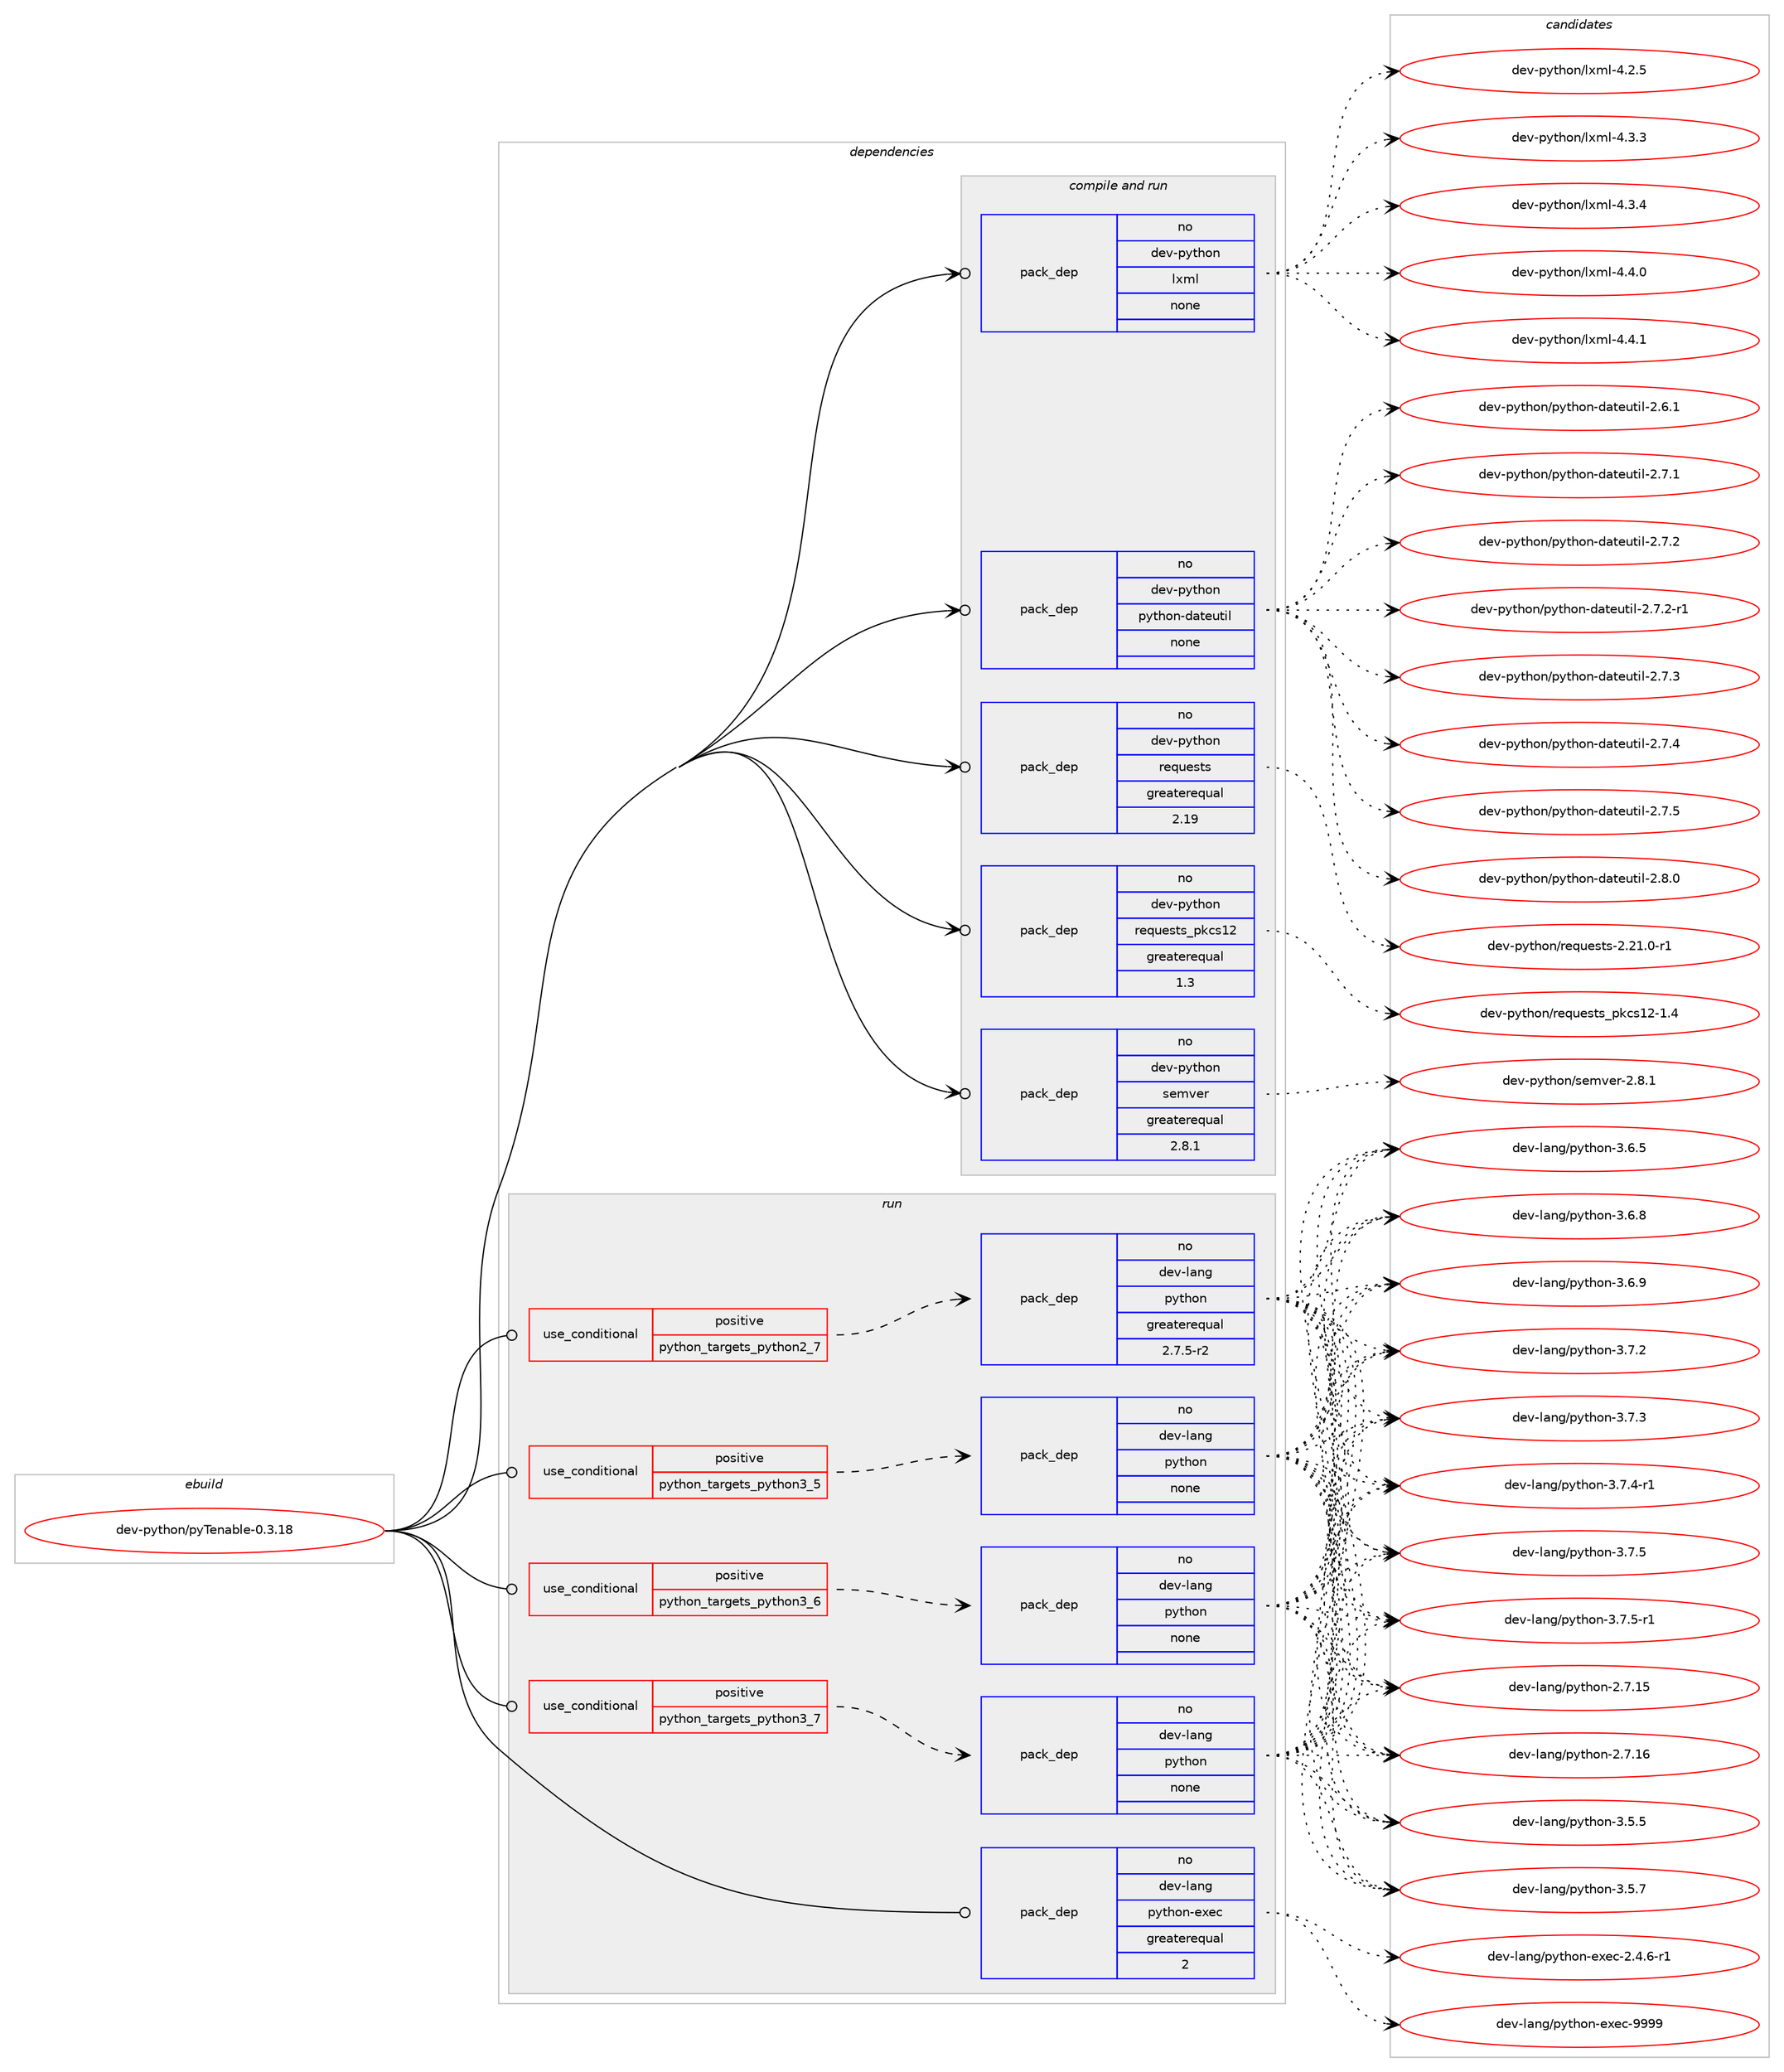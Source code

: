 digraph prolog {

# *************
# Graph options
# *************

newrank=true;
concentrate=true;
compound=true;
graph [rankdir=LR,fontname=Helvetica,fontsize=10,ranksep=1.5];#, ranksep=2.5, nodesep=0.2];
edge  [arrowhead=vee];
node  [fontname=Helvetica,fontsize=10];

# **********
# The ebuild
# **********

subgraph cluster_leftcol {
color=gray;
rank=same;
label=<<i>ebuild</i>>;
id [label="dev-python/pyTenable-0.3.18", color=red, width=4, href="../dev-python/pyTenable-0.3.18.svg"];
}

# ****************
# The dependencies
# ****************

subgraph cluster_midcol {
color=gray;
label=<<i>dependencies</i>>;
subgraph cluster_compile {
fillcolor="#eeeeee";
style=filled;
label=<<i>compile</i>>;
}
subgraph cluster_compileandrun {
fillcolor="#eeeeee";
style=filled;
label=<<i>compile and run</i>>;
subgraph pack466881 {
dependency623953 [label=<<TABLE BORDER="0" CELLBORDER="1" CELLSPACING="0" CELLPADDING="4" WIDTH="220"><TR><TD ROWSPAN="6" CELLPADDING="30">pack_dep</TD></TR><TR><TD WIDTH="110">no</TD></TR><TR><TD>dev-python</TD></TR><TR><TD>lxml</TD></TR><TR><TD>none</TD></TR><TR><TD></TD></TR></TABLE>>, shape=none, color=blue];
}
id:e -> dependency623953:w [weight=20,style="solid",arrowhead="odotvee"];
subgraph pack466882 {
dependency623954 [label=<<TABLE BORDER="0" CELLBORDER="1" CELLSPACING="0" CELLPADDING="4" WIDTH="220"><TR><TD ROWSPAN="6" CELLPADDING="30">pack_dep</TD></TR><TR><TD WIDTH="110">no</TD></TR><TR><TD>dev-python</TD></TR><TR><TD>python-dateutil</TD></TR><TR><TD>none</TD></TR><TR><TD></TD></TR></TABLE>>, shape=none, color=blue];
}
id:e -> dependency623954:w [weight=20,style="solid",arrowhead="odotvee"];
subgraph pack466883 {
dependency623955 [label=<<TABLE BORDER="0" CELLBORDER="1" CELLSPACING="0" CELLPADDING="4" WIDTH="220"><TR><TD ROWSPAN="6" CELLPADDING="30">pack_dep</TD></TR><TR><TD WIDTH="110">no</TD></TR><TR><TD>dev-python</TD></TR><TR><TD>requests</TD></TR><TR><TD>greaterequal</TD></TR><TR><TD>2.19</TD></TR></TABLE>>, shape=none, color=blue];
}
id:e -> dependency623955:w [weight=20,style="solid",arrowhead="odotvee"];
subgraph pack466884 {
dependency623956 [label=<<TABLE BORDER="0" CELLBORDER="1" CELLSPACING="0" CELLPADDING="4" WIDTH="220"><TR><TD ROWSPAN="6" CELLPADDING="30">pack_dep</TD></TR><TR><TD WIDTH="110">no</TD></TR><TR><TD>dev-python</TD></TR><TR><TD>requests_pkcs12</TD></TR><TR><TD>greaterequal</TD></TR><TR><TD>1.3</TD></TR></TABLE>>, shape=none, color=blue];
}
id:e -> dependency623956:w [weight=20,style="solid",arrowhead="odotvee"];
subgraph pack466885 {
dependency623957 [label=<<TABLE BORDER="0" CELLBORDER="1" CELLSPACING="0" CELLPADDING="4" WIDTH="220"><TR><TD ROWSPAN="6" CELLPADDING="30">pack_dep</TD></TR><TR><TD WIDTH="110">no</TD></TR><TR><TD>dev-python</TD></TR><TR><TD>semver</TD></TR><TR><TD>greaterequal</TD></TR><TR><TD>2.8.1</TD></TR></TABLE>>, shape=none, color=blue];
}
id:e -> dependency623957:w [weight=20,style="solid",arrowhead="odotvee"];
}
subgraph cluster_run {
fillcolor="#eeeeee";
style=filled;
label=<<i>run</i>>;
subgraph cond145228 {
dependency623958 [label=<<TABLE BORDER="0" CELLBORDER="1" CELLSPACING="0" CELLPADDING="4"><TR><TD ROWSPAN="3" CELLPADDING="10">use_conditional</TD></TR><TR><TD>positive</TD></TR><TR><TD>python_targets_python2_7</TD></TR></TABLE>>, shape=none, color=red];
subgraph pack466886 {
dependency623959 [label=<<TABLE BORDER="0" CELLBORDER="1" CELLSPACING="0" CELLPADDING="4" WIDTH="220"><TR><TD ROWSPAN="6" CELLPADDING="30">pack_dep</TD></TR><TR><TD WIDTH="110">no</TD></TR><TR><TD>dev-lang</TD></TR><TR><TD>python</TD></TR><TR><TD>greaterequal</TD></TR><TR><TD>2.7.5-r2</TD></TR></TABLE>>, shape=none, color=blue];
}
dependency623958:e -> dependency623959:w [weight=20,style="dashed",arrowhead="vee"];
}
id:e -> dependency623958:w [weight=20,style="solid",arrowhead="odot"];
subgraph cond145229 {
dependency623960 [label=<<TABLE BORDER="0" CELLBORDER="1" CELLSPACING="0" CELLPADDING="4"><TR><TD ROWSPAN="3" CELLPADDING="10">use_conditional</TD></TR><TR><TD>positive</TD></TR><TR><TD>python_targets_python3_5</TD></TR></TABLE>>, shape=none, color=red];
subgraph pack466887 {
dependency623961 [label=<<TABLE BORDER="0" CELLBORDER="1" CELLSPACING="0" CELLPADDING="4" WIDTH="220"><TR><TD ROWSPAN="6" CELLPADDING="30">pack_dep</TD></TR><TR><TD WIDTH="110">no</TD></TR><TR><TD>dev-lang</TD></TR><TR><TD>python</TD></TR><TR><TD>none</TD></TR><TR><TD></TD></TR></TABLE>>, shape=none, color=blue];
}
dependency623960:e -> dependency623961:w [weight=20,style="dashed",arrowhead="vee"];
}
id:e -> dependency623960:w [weight=20,style="solid",arrowhead="odot"];
subgraph cond145230 {
dependency623962 [label=<<TABLE BORDER="0" CELLBORDER="1" CELLSPACING="0" CELLPADDING="4"><TR><TD ROWSPAN="3" CELLPADDING="10">use_conditional</TD></TR><TR><TD>positive</TD></TR><TR><TD>python_targets_python3_6</TD></TR></TABLE>>, shape=none, color=red];
subgraph pack466888 {
dependency623963 [label=<<TABLE BORDER="0" CELLBORDER="1" CELLSPACING="0" CELLPADDING="4" WIDTH="220"><TR><TD ROWSPAN="6" CELLPADDING="30">pack_dep</TD></TR><TR><TD WIDTH="110">no</TD></TR><TR><TD>dev-lang</TD></TR><TR><TD>python</TD></TR><TR><TD>none</TD></TR><TR><TD></TD></TR></TABLE>>, shape=none, color=blue];
}
dependency623962:e -> dependency623963:w [weight=20,style="dashed",arrowhead="vee"];
}
id:e -> dependency623962:w [weight=20,style="solid",arrowhead="odot"];
subgraph cond145231 {
dependency623964 [label=<<TABLE BORDER="0" CELLBORDER="1" CELLSPACING="0" CELLPADDING="4"><TR><TD ROWSPAN="3" CELLPADDING="10">use_conditional</TD></TR><TR><TD>positive</TD></TR><TR><TD>python_targets_python3_7</TD></TR></TABLE>>, shape=none, color=red];
subgraph pack466889 {
dependency623965 [label=<<TABLE BORDER="0" CELLBORDER="1" CELLSPACING="0" CELLPADDING="4" WIDTH="220"><TR><TD ROWSPAN="6" CELLPADDING="30">pack_dep</TD></TR><TR><TD WIDTH="110">no</TD></TR><TR><TD>dev-lang</TD></TR><TR><TD>python</TD></TR><TR><TD>none</TD></TR><TR><TD></TD></TR></TABLE>>, shape=none, color=blue];
}
dependency623964:e -> dependency623965:w [weight=20,style="dashed",arrowhead="vee"];
}
id:e -> dependency623964:w [weight=20,style="solid",arrowhead="odot"];
subgraph pack466890 {
dependency623966 [label=<<TABLE BORDER="0" CELLBORDER="1" CELLSPACING="0" CELLPADDING="4" WIDTH="220"><TR><TD ROWSPAN="6" CELLPADDING="30">pack_dep</TD></TR><TR><TD WIDTH="110">no</TD></TR><TR><TD>dev-lang</TD></TR><TR><TD>python-exec</TD></TR><TR><TD>greaterequal</TD></TR><TR><TD>2</TD></TR></TABLE>>, shape=none, color=blue];
}
id:e -> dependency623966:w [weight=20,style="solid",arrowhead="odot"];
}
}

# **************
# The candidates
# **************

subgraph cluster_choices {
rank=same;
color=gray;
label=<<i>candidates</i>>;

subgraph choice466881 {
color=black;
nodesep=1;
choice1001011184511212111610411111047108120109108455246504653 [label="dev-python/lxml-4.2.5", color=red, width=4,href="../dev-python/lxml-4.2.5.svg"];
choice1001011184511212111610411111047108120109108455246514651 [label="dev-python/lxml-4.3.3", color=red, width=4,href="../dev-python/lxml-4.3.3.svg"];
choice1001011184511212111610411111047108120109108455246514652 [label="dev-python/lxml-4.3.4", color=red, width=4,href="../dev-python/lxml-4.3.4.svg"];
choice1001011184511212111610411111047108120109108455246524648 [label="dev-python/lxml-4.4.0", color=red, width=4,href="../dev-python/lxml-4.4.0.svg"];
choice1001011184511212111610411111047108120109108455246524649 [label="dev-python/lxml-4.4.1", color=red, width=4,href="../dev-python/lxml-4.4.1.svg"];
dependency623953:e -> choice1001011184511212111610411111047108120109108455246504653:w [style=dotted,weight="100"];
dependency623953:e -> choice1001011184511212111610411111047108120109108455246514651:w [style=dotted,weight="100"];
dependency623953:e -> choice1001011184511212111610411111047108120109108455246514652:w [style=dotted,weight="100"];
dependency623953:e -> choice1001011184511212111610411111047108120109108455246524648:w [style=dotted,weight="100"];
dependency623953:e -> choice1001011184511212111610411111047108120109108455246524649:w [style=dotted,weight="100"];
}
subgraph choice466882 {
color=black;
nodesep=1;
choice10010111845112121116104111110471121211161041111104510097116101117116105108455046544649 [label="dev-python/python-dateutil-2.6.1", color=red, width=4,href="../dev-python/python-dateutil-2.6.1.svg"];
choice10010111845112121116104111110471121211161041111104510097116101117116105108455046554649 [label="dev-python/python-dateutil-2.7.1", color=red, width=4,href="../dev-python/python-dateutil-2.7.1.svg"];
choice10010111845112121116104111110471121211161041111104510097116101117116105108455046554650 [label="dev-python/python-dateutil-2.7.2", color=red, width=4,href="../dev-python/python-dateutil-2.7.2.svg"];
choice100101118451121211161041111104711212111610411111045100971161011171161051084550465546504511449 [label="dev-python/python-dateutil-2.7.2-r1", color=red, width=4,href="../dev-python/python-dateutil-2.7.2-r1.svg"];
choice10010111845112121116104111110471121211161041111104510097116101117116105108455046554651 [label="dev-python/python-dateutil-2.7.3", color=red, width=4,href="../dev-python/python-dateutil-2.7.3.svg"];
choice10010111845112121116104111110471121211161041111104510097116101117116105108455046554652 [label="dev-python/python-dateutil-2.7.4", color=red, width=4,href="../dev-python/python-dateutil-2.7.4.svg"];
choice10010111845112121116104111110471121211161041111104510097116101117116105108455046554653 [label="dev-python/python-dateutil-2.7.5", color=red, width=4,href="../dev-python/python-dateutil-2.7.5.svg"];
choice10010111845112121116104111110471121211161041111104510097116101117116105108455046564648 [label="dev-python/python-dateutil-2.8.0", color=red, width=4,href="../dev-python/python-dateutil-2.8.0.svg"];
dependency623954:e -> choice10010111845112121116104111110471121211161041111104510097116101117116105108455046544649:w [style=dotted,weight="100"];
dependency623954:e -> choice10010111845112121116104111110471121211161041111104510097116101117116105108455046554649:w [style=dotted,weight="100"];
dependency623954:e -> choice10010111845112121116104111110471121211161041111104510097116101117116105108455046554650:w [style=dotted,weight="100"];
dependency623954:e -> choice100101118451121211161041111104711212111610411111045100971161011171161051084550465546504511449:w [style=dotted,weight="100"];
dependency623954:e -> choice10010111845112121116104111110471121211161041111104510097116101117116105108455046554651:w [style=dotted,weight="100"];
dependency623954:e -> choice10010111845112121116104111110471121211161041111104510097116101117116105108455046554652:w [style=dotted,weight="100"];
dependency623954:e -> choice10010111845112121116104111110471121211161041111104510097116101117116105108455046554653:w [style=dotted,weight="100"];
dependency623954:e -> choice10010111845112121116104111110471121211161041111104510097116101117116105108455046564648:w [style=dotted,weight="100"];
}
subgraph choice466883 {
color=black;
nodesep=1;
choice1001011184511212111610411111047114101113117101115116115455046504946484511449 [label="dev-python/requests-2.21.0-r1", color=red, width=4,href="../dev-python/requests-2.21.0-r1.svg"];
dependency623955:e -> choice1001011184511212111610411111047114101113117101115116115455046504946484511449:w [style=dotted,weight="100"];
}
subgraph choice466884 {
color=black;
nodesep=1;
choice10010111845112121116104111110471141011131171011151161159511210799115495045494652 [label="dev-python/requests_pkcs12-1.4", color=red, width=4,href="../dev-python/requests_pkcs12-1.4.svg"];
dependency623956:e -> choice10010111845112121116104111110471141011131171011151161159511210799115495045494652:w [style=dotted,weight="100"];
}
subgraph choice466885 {
color=black;
nodesep=1;
choice1001011184511212111610411111047115101109118101114455046564649 [label="dev-python/semver-2.8.1", color=red, width=4,href="../dev-python/semver-2.8.1.svg"];
dependency623957:e -> choice1001011184511212111610411111047115101109118101114455046564649:w [style=dotted,weight="100"];
}
subgraph choice466886 {
color=black;
nodesep=1;
choice10010111845108971101034711212111610411111045504655464953 [label="dev-lang/python-2.7.15", color=red, width=4,href="../dev-lang/python-2.7.15.svg"];
choice10010111845108971101034711212111610411111045504655464954 [label="dev-lang/python-2.7.16", color=red, width=4,href="../dev-lang/python-2.7.16.svg"];
choice100101118451089711010347112121116104111110455146534653 [label="dev-lang/python-3.5.5", color=red, width=4,href="../dev-lang/python-3.5.5.svg"];
choice100101118451089711010347112121116104111110455146534655 [label="dev-lang/python-3.5.7", color=red, width=4,href="../dev-lang/python-3.5.7.svg"];
choice100101118451089711010347112121116104111110455146544653 [label="dev-lang/python-3.6.5", color=red, width=4,href="../dev-lang/python-3.6.5.svg"];
choice100101118451089711010347112121116104111110455146544656 [label="dev-lang/python-3.6.8", color=red, width=4,href="../dev-lang/python-3.6.8.svg"];
choice100101118451089711010347112121116104111110455146544657 [label="dev-lang/python-3.6.9", color=red, width=4,href="../dev-lang/python-3.6.9.svg"];
choice100101118451089711010347112121116104111110455146554650 [label="dev-lang/python-3.7.2", color=red, width=4,href="../dev-lang/python-3.7.2.svg"];
choice100101118451089711010347112121116104111110455146554651 [label="dev-lang/python-3.7.3", color=red, width=4,href="../dev-lang/python-3.7.3.svg"];
choice1001011184510897110103471121211161041111104551465546524511449 [label="dev-lang/python-3.7.4-r1", color=red, width=4,href="../dev-lang/python-3.7.4-r1.svg"];
choice100101118451089711010347112121116104111110455146554653 [label="dev-lang/python-3.7.5", color=red, width=4,href="../dev-lang/python-3.7.5.svg"];
choice1001011184510897110103471121211161041111104551465546534511449 [label="dev-lang/python-3.7.5-r1", color=red, width=4,href="../dev-lang/python-3.7.5-r1.svg"];
dependency623959:e -> choice10010111845108971101034711212111610411111045504655464953:w [style=dotted,weight="100"];
dependency623959:e -> choice10010111845108971101034711212111610411111045504655464954:w [style=dotted,weight="100"];
dependency623959:e -> choice100101118451089711010347112121116104111110455146534653:w [style=dotted,weight="100"];
dependency623959:e -> choice100101118451089711010347112121116104111110455146534655:w [style=dotted,weight="100"];
dependency623959:e -> choice100101118451089711010347112121116104111110455146544653:w [style=dotted,weight="100"];
dependency623959:e -> choice100101118451089711010347112121116104111110455146544656:w [style=dotted,weight="100"];
dependency623959:e -> choice100101118451089711010347112121116104111110455146544657:w [style=dotted,weight="100"];
dependency623959:e -> choice100101118451089711010347112121116104111110455146554650:w [style=dotted,weight="100"];
dependency623959:e -> choice100101118451089711010347112121116104111110455146554651:w [style=dotted,weight="100"];
dependency623959:e -> choice1001011184510897110103471121211161041111104551465546524511449:w [style=dotted,weight="100"];
dependency623959:e -> choice100101118451089711010347112121116104111110455146554653:w [style=dotted,weight="100"];
dependency623959:e -> choice1001011184510897110103471121211161041111104551465546534511449:w [style=dotted,weight="100"];
}
subgraph choice466887 {
color=black;
nodesep=1;
choice10010111845108971101034711212111610411111045504655464953 [label="dev-lang/python-2.7.15", color=red, width=4,href="../dev-lang/python-2.7.15.svg"];
choice10010111845108971101034711212111610411111045504655464954 [label="dev-lang/python-2.7.16", color=red, width=4,href="../dev-lang/python-2.7.16.svg"];
choice100101118451089711010347112121116104111110455146534653 [label="dev-lang/python-3.5.5", color=red, width=4,href="../dev-lang/python-3.5.5.svg"];
choice100101118451089711010347112121116104111110455146534655 [label="dev-lang/python-3.5.7", color=red, width=4,href="../dev-lang/python-3.5.7.svg"];
choice100101118451089711010347112121116104111110455146544653 [label="dev-lang/python-3.6.5", color=red, width=4,href="../dev-lang/python-3.6.5.svg"];
choice100101118451089711010347112121116104111110455146544656 [label="dev-lang/python-3.6.8", color=red, width=4,href="../dev-lang/python-3.6.8.svg"];
choice100101118451089711010347112121116104111110455146544657 [label="dev-lang/python-3.6.9", color=red, width=4,href="../dev-lang/python-3.6.9.svg"];
choice100101118451089711010347112121116104111110455146554650 [label="dev-lang/python-3.7.2", color=red, width=4,href="../dev-lang/python-3.7.2.svg"];
choice100101118451089711010347112121116104111110455146554651 [label="dev-lang/python-3.7.3", color=red, width=4,href="../dev-lang/python-3.7.3.svg"];
choice1001011184510897110103471121211161041111104551465546524511449 [label="dev-lang/python-3.7.4-r1", color=red, width=4,href="../dev-lang/python-3.7.4-r1.svg"];
choice100101118451089711010347112121116104111110455146554653 [label="dev-lang/python-3.7.5", color=red, width=4,href="../dev-lang/python-3.7.5.svg"];
choice1001011184510897110103471121211161041111104551465546534511449 [label="dev-lang/python-3.7.5-r1", color=red, width=4,href="../dev-lang/python-3.7.5-r1.svg"];
dependency623961:e -> choice10010111845108971101034711212111610411111045504655464953:w [style=dotted,weight="100"];
dependency623961:e -> choice10010111845108971101034711212111610411111045504655464954:w [style=dotted,weight="100"];
dependency623961:e -> choice100101118451089711010347112121116104111110455146534653:w [style=dotted,weight="100"];
dependency623961:e -> choice100101118451089711010347112121116104111110455146534655:w [style=dotted,weight="100"];
dependency623961:e -> choice100101118451089711010347112121116104111110455146544653:w [style=dotted,weight="100"];
dependency623961:e -> choice100101118451089711010347112121116104111110455146544656:w [style=dotted,weight="100"];
dependency623961:e -> choice100101118451089711010347112121116104111110455146544657:w [style=dotted,weight="100"];
dependency623961:e -> choice100101118451089711010347112121116104111110455146554650:w [style=dotted,weight="100"];
dependency623961:e -> choice100101118451089711010347112121116104111110455146554651:w [style=dotted,weight="100"];
dependency623961:e -> choice1001011184510897110103471121211161041111104551465546524511449:w [style=dotted,weight="100"];
dependency623961:e -> choice100101118451089711010347112121116104111110455146554653:w [style=dotted,weight="100"];
dependency623961:e -> choice1001011184510897110103471121211161041111104551465546534511449:w [style=dotted,weight="100"];
}
subgraph choice466888 {
color=black;
nodesep=1;
choice10010111845108971101034711212111610411111045504655464953 [label="dev-lang/python-2.7.15", color=red, width=4,href="../dev-lang/python-2.7.15.svg"];
choice10010111845108971101034711212111610411111045504655464954 [label="dev-lang/python-2.7.16", color=red, width=4,href="../dev-lang/python-2.7.16.svg"];
choice100101118451089711010347112121116104111110455146534653 [label="dev-lang/python-3.5.5", color=red, width=4,href="../dev-lang/python-3.5.5.svg"];
choice100101118451089711010347112121116104111110455146534655 [label="dev-lang/python-3.5.7", color=red, width=4,href="../dev-lang/python-3.5.7.svg"];
choice100101118451089711010347112121116104111110455146544653 [label="dev-lang/python-3.6.5", color=red, width=4,href="../dev-lang/python-3.6.5.svg"];
choice100101118451089711010347112121116104111110455146544656 [label="dev-lang/python-3.6.8", color=red, width=4,href="../dev-lang/python-3.6.8.svg"];
choice100101118451089711010347112121116104111110455146544657 [label="dev-lang/python-3.6.9", color=red, width=4,href="../dev-lang/python-3.6.9.svg"];
choice100101118451089711010347112121116104111110455146554650 [label="dev-lang/python-3.7.2", color=red, width=4,href="../dev-lang/python-3.7.2.svg"];
choice100101118451089711010347112121116104111110455146554651 [label="dev-lang/python-3.7.3", color=red, width=4,href="../dev-lang/python-3.7.3.svg"];
choice1001011184510897110103471121211161041111104551465546524511449 [label="dev-lang/python-3.7.4-r1", color=red, width=4,href="../dev-lang/python-3.7.4-r1.svg"];
choice100101118451089711010347112121116104111110455146554653 [label="dev-lang/python-3.7.5", color=red, width=4,href="../dev-lang/python-3.7.5.svg"];
choice1001011184510897110103471121211161041111104551465546534511449 [label="dev-lang/python-3.7.5-r1", color=red, width=4,href="../dev-lang/python-3.7.5-r1.svg"];
dependency623963:e -> choice10010111845108971101034711212111610411111045504655464953:w [style=dotted,weight="100"];
dependency623963:e -> choice10010111845108971101034711212111610411111045504655464954:w [style=dotted,weight="100"];
dependency623963:e -> choice100101118451089711010347112121116104111110455146534653:w [style=dotted,weight="100"];
dependency623963:e -> choice100101118451089711010347112121116104111110455146534655:w [style=dotted,weight="100"];
dependency623963:e -> choice100101118451089711010347112121116104111110455146544653:w [style=dotted,weight="100"];
dependency623963:e -> choice100101118451089711010347112121116104111110455146544656:w [style=dotted,weight="100"];
dependency623963:e -> choice100101118451089711010347112121116104111110455146544657:w [style=dotted,weight="100"];
dependency623963:e -> choice100101118451089711010347112121116104111110455146554650:w [style=dotted,weight="100"];
dependency623963:e -> choice100101118451089711010347112121116104111110455146554651:w [style=dotted,weight="100"];
dependency623963:e -> choice1001011184510897110103471121211161041111104551465546524511449:w [style=dotted,weight="100"];
dependency623963:e -> choice100101118451089711010347112121116104111110455146554653:w [style=dotted,weight="100"];
dependency623963:e -> choice1001011184510897110103471121211161041111104551465546534511449:w [style=dotted,weight="100"];
}
subgraph choice466889 {
color=black;
nodesep=1;
choice10010111845108971101034711212111610411111045504655464953 [label="dev-lang/python-2.7.15", color=red, width=4,href="../dev-lang/python-2.7.15.svg"];
choice10010111845108971101034711212111610411111045504655464954 [label="dev-lang/python-2.7.16", color=red, width=4,href="../dev-lang/python-2.7.16.svg"];
choice100101118451089711010347112121116104111110455146534653 [label="dev-lang/python-3.5.5", color=red, width=4,href="../dev-lang/python-3.5.5.svg"];
choice100101118451089711010347112121116104111110455146534655 [label="dev-lang/python-3.5.7", color=red, width=4,href="../dev-lang/python-3.5.7.svg"];
choice100101118451089711010347112121116104111110455146544653 [label="dev-lang/python-3.6.5", color=red, width=4,href="../dev-lang/python-3.6.5.svg"];
choice100101118451089711010347112121116104111110455146544656 [label="dev-lang/python-3.6.8", color=red, width=4,href="../dev-lang/python-3.6.8.svg"];
choice100101118451089711010347112121116104111110455146544657 [label="dev-lang/python-3.6.9", color=red, width=4,href="../dev-lang/python-3.6.9.svg"];
choice100101118451089711010347112121116104111110455146554650 [label="dev-lang/python-3.7.2", color=red, width=4,href="../dev-lang/python-3.7.2.svg"];
choice100101118451089711010347112121116104111110455146554651 [label="dev-lang/python-3.7.3", color=red, width=4,href="../dev-lang/python-3.7.3.svg"];
choice1001011184510897110103471121211161041111104551465546524511449 [label="dev-lang/python-3.7.4-r1", color=red, width=4,href="../dev-lang/python-3.7.4-r1.svg"];
choice100101118451089711010347112121116104111110455146554653 [label="dev-lang/python-3.7.5", color=red, width=4,href="../dev-lang/python-3.7.5.svg"];
choice1001011184510897110103471121211161041111104551465546534511449 [label="dev-lang/python-3.7.5-r1", color=red, width=4,href="../dev-lang/python-3.7.5-r1.svg"];
dependency623965:e -> choice10010111845108971101034711212111610411111045504655464953:w [style=dotted,weight="100"];
dependency623965:e -> choice10010111845108971101034711212111610411111045504655464954:w [style=dotted,weight="100"];
dependency623965:e -> choice100101118451089711010347112121116104111110455146534653:w [style=dotted,weight="100"];
dependency623965:e -> choice100101118451089711010347112121116104111110455146534655:w [style=dotted,weight="100"];
dependency623965:e -> choice100101118451089711010347112121116104111110455146544653:w [style=dotted,weight="100"];
dependency623965:e -> choice100101118451089711010347112121116104111110455146544656:w [style=dotted,weight="100"];
dependency623965:e -> choice100101118451089711010347112121116104111110455146544657:w [style=dotted,weight="100"];
dependency623965:e -> choice100101118451089711010347112121116104111110455146554650:w [style=dotted,weight="100"];
dependency623965:e -> choice100101118451089711010347112121116104111110455146554651:w [style=dotted,weight="100"];
dependency623965:e -> choice1001011184510897110103471121211161041111104551465546524511449:w [style=dotted,weight="100"];
dependency623965:e -> choice100101118451089711010347112121116104111110455146554653:w [style=dotted,weight="100"];
dependency623965:e -> choice1001011184510897110103471121211161041111104551465546534511449:w [style=dotted,weight="100"];
}
subgraph choice466890 {
color=black;
nodesep=1;
choice10010111845108971101034711212111610411111045101120101994550465246544511449 [label="dev-lang/python-exec-2.4.6-r1", color=red, width=4,href="../dev-lang/python-exec-2.4.6-r1.svg"];
choice10010111845108971101034711212111610411111045101120101994557575757 [label="dev-lang/python-exec-9999", color=red, width=4,href="../dev-lang/python-exec-9999.svg"];
dependency623966:e -> choice10010111845108971101034711212111610411111045101120101994550465246544511449:w [style=dotted,weight="100"];
dependency623966:e -> choice10010111845108971101034711212111610411111045101120101994557575757:w [style=dotted,weight="100"];
}
}

}
